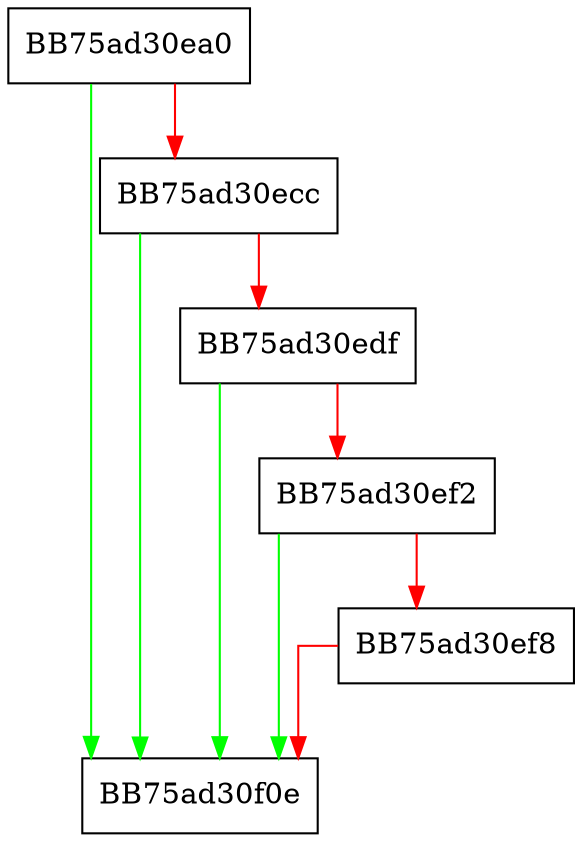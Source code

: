 digraph GetAttributePriority {
  node [shape="box"];
  graph [splines=ortho];
  BB75ad30ea0 -> BB75ad30f0e [color="green"];
  BB75ad30ea0 -> BB75ad30ecc [color="red"];
  BB75ad30ecc -> BB75ad30f0e [color="green"];
  BB75ad30ecc -> BB75ad30edf [color="red"];
  BB75ad30edf -> BB75ad30f0e [color="green"];
  BB75ad30edf -> BB75ad30ef2 [color="red"];
  BB75ad30ef2 -> BB75ad30f0e [color="green"];
  BB75ad30ef2 -> BB75ad30ef8 [color="red"];
  BB75ad30ef8 -> BB75ad30f0e [color="red"];
}